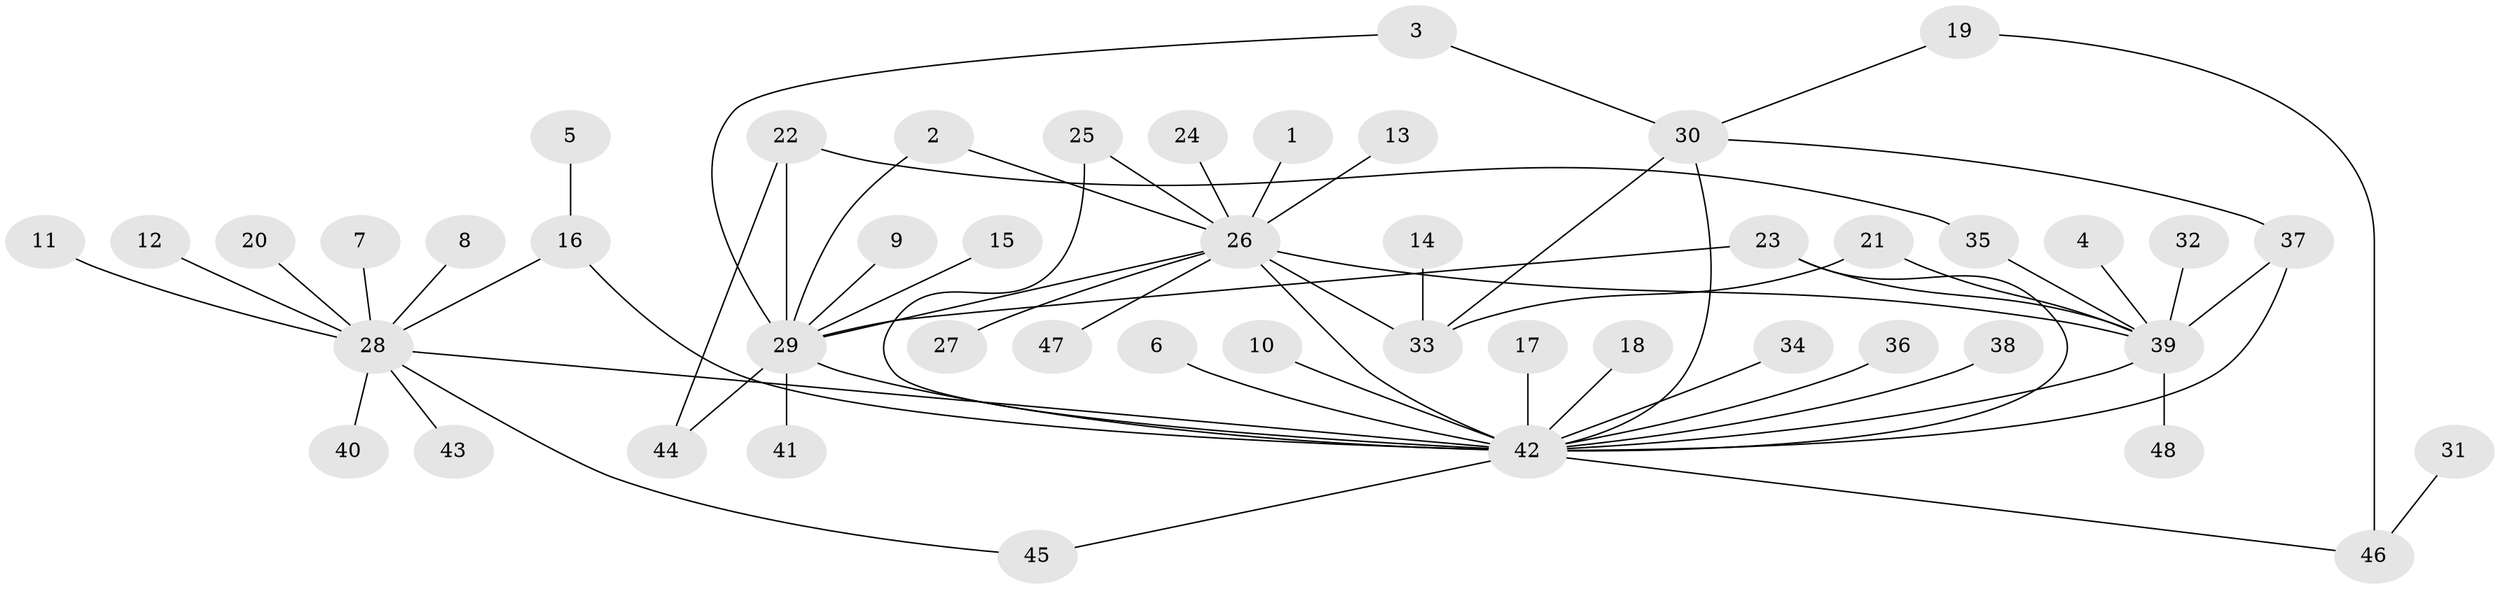 // original degree distribution, {4: 0.020833333333333332, 8: 0.020833333333333332, 15: 0.010416666666666666, 1: 0.5104166666666666, 19: 0.010416666666666666, 3: 0.09375, 11: 0.010416666666666666, 5: 0.03125, 2: 0.25, 6: 0.010416666666666666, 10: 0.010416666666666666, 7: 0.020833333333333332}
// Generated by graph-tools (version 1.1) at 2025/49/03/09/25 03:49:59]
// undirected, 48 vertices, 63 edges
graph export_dot {
graph [start="1"]
  node [color=gray90,style=filled];
  1;
  2;
  3;
  4;
  5;
  6;
  7;
  8;
  9;
  10;
  11;
  12;
  13;
  14;
  15;
  16;
  17;
  18;
  19;
  20;
  21;
  22;
  23;
  24;
  25;
  26;
  27;
  28;
  29;
  30;
  31;
  32;
  33;
  34;
  35;
  36;
  37;
  38;
  39;
  40;
  41;
  42;
  43;
  44;
  45;
  46;
  47;
  48;
  1 -- 26 [weight=1.0];
  2 -- 26 [weight=1.0];
  2 -- 29 [weight=1.0];
  3 -- 29 [weight=1.0];
  3 -- 30 [weight=1.0];
  4 -- 39 [weight=1.0];
  5 -- 16 [weight=1.0];
  6 -- 42 [weight=1.0];
  7 -- 28 [weight=1.0];
  8 -- 28 [weight=1.0];
  9 -- 29 [weight=1.0];
  10 -- 42 [weight=1.0];
  11 -- 28 [weight=1.0];
  12 -- 28 [weight=1.0];
  13 -- 26 [weight=1.0];
  14 -- 33 [weight=1.0];
  15 -- 29 [weight=1.0];
  16 -- 28 [weight=1.0];
  16 -- 42 [weight=1.0];
  17 -- 42 [weight=1.0];
  18 -- 42 [weight=1.0];
  19 -- 30 [weight=1.0];
  19 -- 46 [weight=1.0];
  20 -- 28 [weight=1.0];
  21 -- 33 [weight=1.0];
  21 -- 39 [weight=1.0];
  22 -- 29 [weight=1.0];
  22 -- 35 [weight=1.0];
  22 -- 44 [weight=1.0];
  23 -- 29 [weight=1.0];
  23 -- 39 [weight=1.0];
  23 -- 42 [weight=1.0];
  24 -- 26 [weight=1.0];
  25 -- 26 [weight=1.0];
  25 -- 42 [weight=1.0];
  26 -- 27 [weight=1.0];
  26 -- 29 [weight=1.0];
  26 -- 33 [weight=1.0];
  26 -- 39 [weight=1.0];
  26 -- 42 [weight=2.0];
  26 -- 47 [weight=1.0];
  28 -- 40 [weight=1.0];
  28 -- 42 [weight=1.0];
  28 -- 43 [weight=1.0];
  28 -- 45 [weight=1.0];
  29 -- 41 [weight=1.0];
  29 -- 42 [weight=1.0];
  29 -- 44 [weight=1.0];
  30 -- 33 [weight=1.0];
  30 -- 37 [weight=1.0];
  30 -- 42 [weight=1.0];
  31 -- 46 [weight=1.0];
  32 -- 39 [weight=1.0];
  34 -- 42 [weight=1.0];
  35 -- 39 [weight=1.0];
  36 -- 42 [weight=1.0];
  37 -- 39 [weight=1.0];
  37 -- 42 [weight=1.0];
  38 -- 42 [weight=1.0];
  39 -- 42 [weight=1.0];
  39 -- 48 [weight=1.0];
  42 -- 45 [weight=1.0];
  42 -- 46 [weight=1.0];
}
